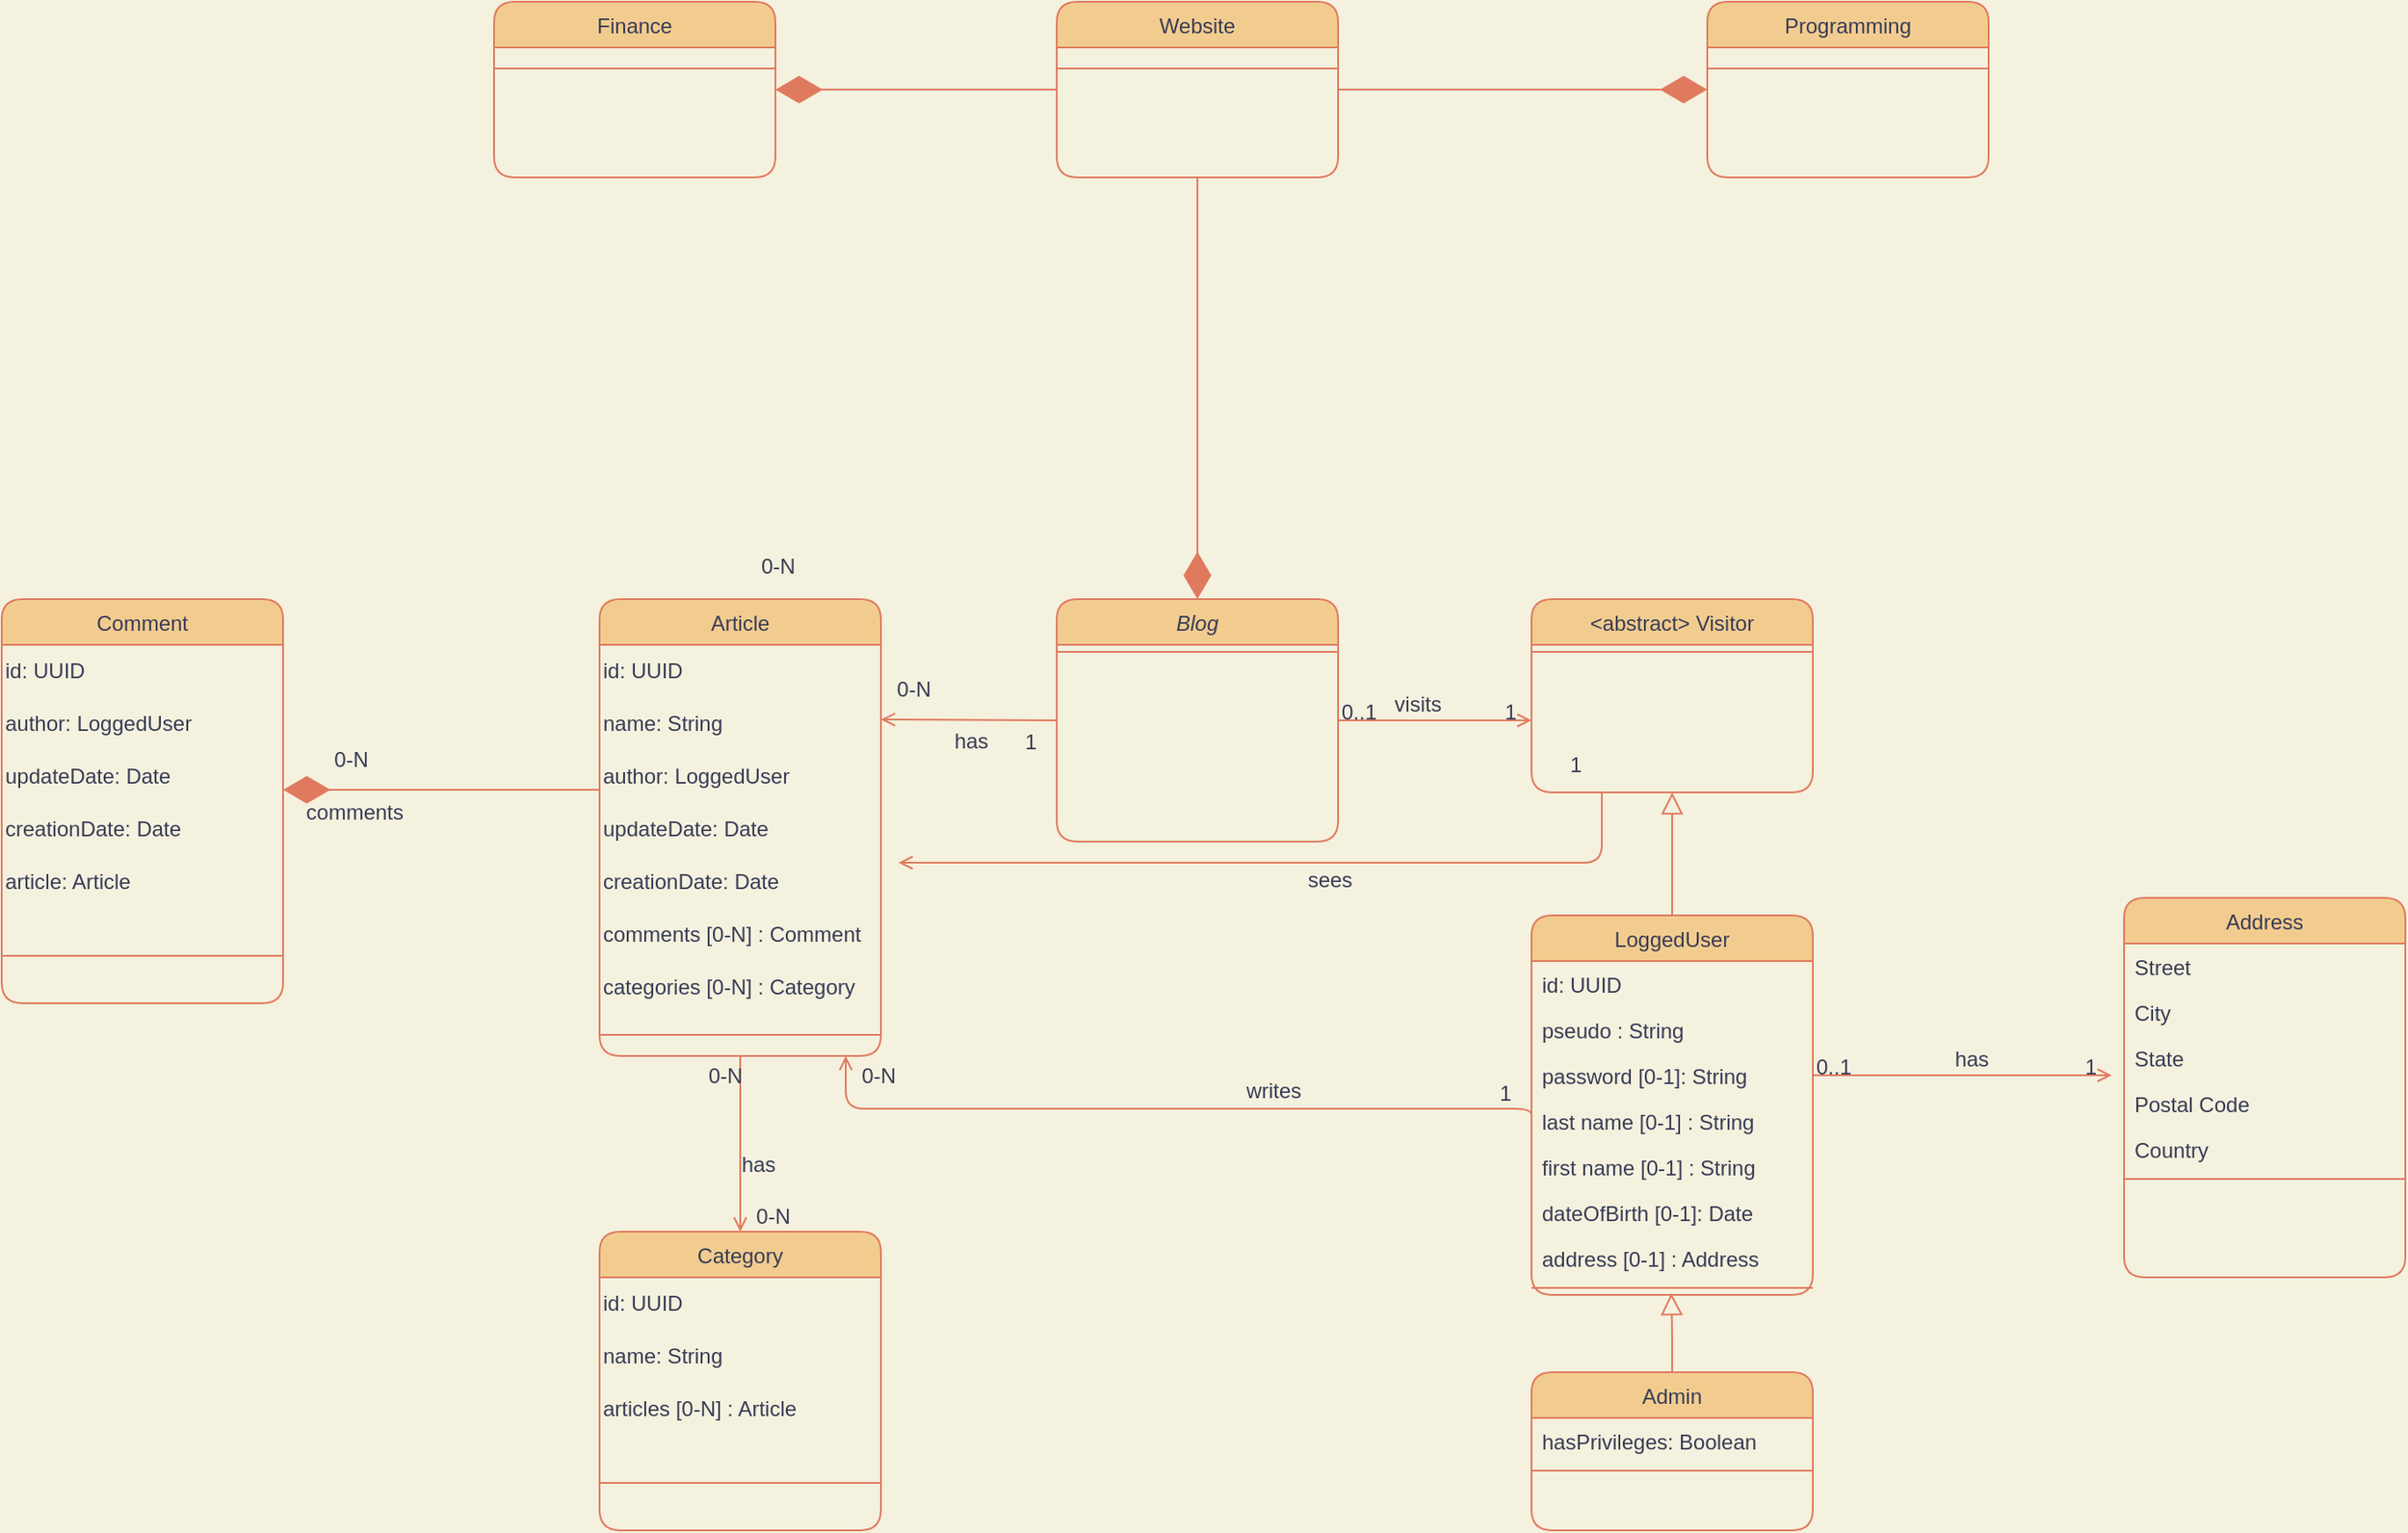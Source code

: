 <mxfile version="16.2.3" type="github">
  <diagram id="C5RBs43oDa-KdzZeNtuy" name="Page-1">
    <mxGraphModel dx="2493" dy="2036" grid="1" gridSize="10" guides="1" tooltips="1" connect="1" arrows="1" fold="1" page="1" pageScale="1" pageWidth="827" pageHeight="1169" background="#F4F1DE" math="0" shadow="0">
      <root>
        <mxCell id="WIyWlLk6GJQsqaUBKTNV-0" />
        <mxCell id="WIyWlLk6GJQsqaUBKTNV-1" parent="WIyWlLk6GJQsqaUBKTNV-0" />
        <mxCell id="zkfFHV4jXpPFQw0GAbJ--0" value="Blog" style="swimlane;fontStyle=2;align=center;verticalAlign=top;childLayout=stackLayout;horizontal=1;startSize=26;horizontalStack=0;resizeParent=1;resizeLast=0;collapsible=1;marginBottom=0;rounded=1;shadow=0;strokeWidth=1;fillColor=#F2CC8F;strokeColor=#E07A5F;fontColor=#393C56;" parent="WIyWlLk6GJQsqaUBKTNV-1" vertex="1">
          <mxGeometry x="220" y="120" width="160" height="138" as="geometry">
            <mxRectangle x="230" y="140" width="160" height="26" as="alternateBounds" />
          </mxGeometry>
        </mxCell>
        <mxCell id="zkfFHV4jXpPFQw0GAbJ--4" value="" style="line;html=1;strokeWidth=1;align=left;verticalAlign=middle;spacingTop=-1;spacingLeft=3;spacingRight=3;rotatable=0;labelPosition=right;points=[];portConstraint=eastwest;labelBackgroundColor=#F4F1DE;fillColor=#F2CC8F;strokeColor=#E07A5F;fontColor=#393C56;rounded=1;" parent="zkfFHV4jXpPFQw0GAbJ--0" vertex="1">
          <mxGeometry y="26" width="160" height="8" as="geometry" />
        </mxCell>
        <mxCell id="zkfFHV4jXpPFQw0GAbJ--17" value="LoggedUser" style="swimlane;fontStyle=0;align=center;verticalAlign=top;childLayout=stackLayout;horizontal=1;startSize=26;horizontalStack=0;resizeParent=1;resizeLast=0;collapsible=1;marginBottom=0;rounded=1;shadow=0;strokeWidth=1;fillColor=#F2CC8F;strokeColor=#E07A5F;fontColor=#393C56;" parent="WIyWlLk6GJQsqaUBKTNV-1" vertex="1">
          <mxGeometry x="490" y="300" width="160" height="216" as="geometry">
            <mxRectangle x="550" y="140" width="160" height="26" as="alternateBounds" />
          </mxGeometry>
        </mxCell>
        <mxCell id="zkfFHV4jXpPFQw0GAbJ--18" value="id: UUID" style="text;align=left;verticalAlign=top;spacingLeft=4;spacingRight=4;overflow=hidden;rotatable=0;points=[[0,0.5],[1,0.5]];portConstraint=eastwest;fontColor=#393C56;rounded=1;" parent="zkfFHV4jXpPFQw0GAbJ--17" vertex="1">
          <mxGeometry y="26" width="160" height="26" as="geometry" />
        </mxCell>
        <mxCell id="zkfFHV4jXpPFQw0GAbJ--19" value="pseudo : String" style="text;align=left;verticalAlign=top;spacingLeft=4;spacingRight=4;overflow=hidden;rotatable=0;points=[[0,0.5],[1,0.5]];portConstraint=eastwest;rounded=1;shadow=0;html=0;fontColor=#393C56;" parent="zkfFHV4jXpPFQw0GAbJ--17" vertex="1">
          <mxGeometry y="52" width="160" height="26" as="geometry" />
        </mxCell>
        <mxCell id="UyAJNo3jOpLHwAnNXDS5-21" value="password [0-1]: String" style="text;align=left;verticalAlign=top;spacingLeft=4;spacingRight=4;overflow=hidden;rotatable=0;points=[[0,0.5],[1,0.5]];portConstraint=eastwest;rounded=1;shadow=0;html=0;fontColor=#393C56;" vertex="1" parent="zkfFHV4jXpPFQw0GAbJ--17">
          <mxGeometry y="78" width="160" height="26" as="geometry" />
        </mxCell>
        <mxCell id="zkfFHV4jXpPFQw0GAbJ--20" value="last name [0-1] : String" style="text;align=left;verticalAlign=top;spacingLeft=4;spacingRight=4;overflow=hidden;rotatable=0;points=[[0,0.5],[1,0.5]];portConstraint=eastwest;rounded=1;shadow=0;html=0;fontColor=#393C56;" parent="zkfFHV4jXpPFQw0GAbJ--17" vertex="1">
          <mxGeometry y="104" width="160" height="26" as="geometry" />
        </mxCell>
        <mxCell id="zkfFHV4jXpPFQw0GAbJ--21" value="first name [0-1] : String" style="text;align=left;verticalAlign=top;spacingLeft=4;spacingRight=4;overflow=hidden;rotatable=0;points=[[0,0.5],[1,0.5]];portConstraint=eastwest;rounded=1;shadow=0;html=0;fontColor=#393C56;" parent="zkfFHV4jXpPFQw0GAbJ--17" vertex="1">
          <mxGeometry y="130" width="160" height="26" as="geometry" />
        </mxCell>
        <mxCell id="zkfFHV4jXpPFQw0GAbJ--22" value="dateOfBirth [0-1]: Date" style="text;align=left;verticalAlign=top;spacingLeft=4;spacingRight=4;overflow=hidden;rotatable=0;points=[[0,0.5],[1,0.5]];portConstraint=eastwest;rounded=1;shadow=0;html=0;fontColor=#393C56;" parent="zkfFHV4jXpPFQw0GAbJ--17" vertex="1">
          <mxGeometry y="156" width="160" height="26" as="geometry" />
        </mxCell>
        <mxCell id="UyAJNo3jOpLHwAnNXDS5-32" value="address [0-1] : Address" style="text;align=left;verticalAlign=top;spacingLeft=4;spacingRight=4;overflow=hidden;rotatable=0;points=[[0,0.5],[1,0.5]];portConstraint=eastwest;rounded=1;shadow=0;html=0;fontColor=#393C56;" vertex="1" parent="zkfFHV4jXpPFQw0GAbJ--17">
          <mxGeometry y="182" width="160" height="26" as="geometry" />
        </mxCell>
        <mxCell id="zkfFHV4jXpPFQw0GAbJ--23" value="" style="line;html=1;strokeWidth=1;align=left;verticalAlign=middle;spacingTop=-1;spacingLeft=3;spacingRight=3;rotatable=0;labelPosition=right;points=[];portConstraint=eastwest;labelBackgroundColor=#F4F1DE;fillColor=#F2CC8F;strokeColor=#E07A5F;fontColor=#393C56;rounded=1;" parent="zkfFHV4jXpPFQw0GAbJ--17" vertex="1">
          <mxGeometry y="208" width="160" height="8" as="geometry" />
        </mxCell>
        <mxCell id="zkfFHV4jXpPFQw0GAbJ--26" value="" style="endArrow=open;shadow=0;strokeWidth=1;rounded=1;endFill=1;edgeStyle=elbowEdgeStyle;elbow=vertical;labelBackgroundColor=#F4F1DE;strokeColor=#E07A5F;fontColor=#393C56;" parent="WIyWlLk6GJQsqaUBKTNV-1" source="zkfFHV4jXpPFQw0GAbJ--0" edge="1">
          <mxGeometry x="0.5" y="41" relative="1" as="geometry">
            <mxPoint x="380" y="192" as="sourcePoint" />
            <mxPoint x="490" y="189" as="targetPoint" />
            <mxPoint x="-40" y="32" as="offset" />
            <Array as="points">
              <mxPoint x="470" y="189" />
              <mxPoint x="460" y="210" />
            </Array>
          </mxGeometry>
        </mxCell>
        <mxCell id="zkfFHV4jXpPFQw0GAbJ--27" value="0..1" style="resizable=0;align=left;verticalAlign=bottom;labelBackgroundColor=none;fontSize=12;fillColor=#F2CC8F;strokeColor=#E07A5F;fontColor=#393C56;rounded=1;" parent="zkfFHV4jXpPFQw0GAbJ--26" connectable="0" vertex="1">
          <mxGeometry x="-1" relative="1" as="geometry">
            <mxPoint y="4" as="offset" />
          </mxGeometry>
        </mxCell>
        <mxCell id="zkfFHV4jXpPFQw0GAbJ--28" value="1" style="resizable=0;align=right;verticalAlign=bottom;labelBackgroundColor=none;fontSize=12;fillColor=#F2CC8F;strokeColor=#E07A5F;fontColor=#393C56;rounded=1;" parent="zkfFHV4jXpPFQw0GAbJ--26" connectable="0" vertex="1">
          <mxGeometry x="1" relative="1" as="geometry">
            <mxPoint x="-7" y="4" as="offset" />
          </mxGeometry>
        </mxCell>
        <mxCell id="zkfFHV4jXpPFQw0GAbJ--29" value="visits" style="text;html=1;resizable=0;points=[];;align=center;verticalAlign=middle;labelBackgroundColor=none;rounded=1;shadow=0;strokeWidth=1;fontSize=12;fontColor=#393C56;" parent="zkfFHV4jXpPFQw0GAbJ--26" vertex="1" connectable="0">
          <mxGeometry x="0.5" y="49" relative="1" as="geometry">
            <mxPoint x="-38" y="40" as="offset" />
          </mxGeometry>
        </mxCell>
        <mxCell id="UyAJNo3jOpLHwAnNXDS5-0" value="Address" style="swimlane;fontStyle=0;align=center;verticalAlign=top;childLayout=stackLayout;horizontal=1;startSize=26;horizontalStack=0;resizeParent=1;resizeLast=0;collapsible=1;marginBottom=0;rounded=1;shadow=0;strokeWidth=1;fillColor=#F2CC8F;strokeColor=#E07A5F;fontColor=#393C56;" vertex="1" parent="WIyWlLk6GJQsqaUBKTNV-1">
          <mxGeometry x="827" y="290" width="160" height="216" as="geometry">
            <mxRectangle x="550" y="140" width="160" height="26" as="alternateBounds" />
          </mxGeometry>
        </mxCell>
        <mxCell id="UyAJNo3jOpLHwAnNXDS5-1" value="Street" style="text;align=left;verticalAlign=top;spacingLeft=4;spacingRight=4;overflow=hidden;rotatable=0;points=[[0,0.5],[1,0.5]];portConstraint=eastwest;fontColor=#393C56;rounded=1;" vertex="1" parent="UyAJNo3jOpLHwAnNXDS5-0">
          <mxGeometry y="26" width="160" height="26" as="geometry" />
        </mxCell>
        <mxCell id="UyAJNo3jOpLHwAnNXDS5-2" value="City" style="text;align=left;verticalAlign=top;spacingLeft=4;spacingRight=4;overflow=hidden;rotatable=0;points=[[0,0.5],[1,0.5]];portConstraint=eastwest;rounded=1;shadow=0;html=0;fontColor=#393C56;" vertex="1" parent="UyAJNo3jOpLHwAnNXDS5-0">
          <mxGeometry y="52" width="160" height="26" as="geometry" />
        </mxCell>
        <mxCell id="UyAJNo3jOpLHwAnNXDS5-3" value="State" style="text;align=left;verticalAlign=top;spacingLeft=4;spacingRight=4;overflow=hidden;rotatable=0;points=[[0,0.5],[1,0.5]];portConstraint=eastwest;rounded=1;shadow=0;html=0;fontColor=#393C56;" vertex="1" parent="UyAJNo3jOpLHwAnNXDS5-0">
          <mxGeometry y="78" width="160" height="26" as="geometry" />
        </mxCell>
        <mxCell id="UyAJNo3jOpLHwAnNXDS5-4" value="Postal Code" style="text;align=left;verticalAlign=top;spacingLeft=4;spacingRight=4;overflow=hidden;rotatable=0;points=[[0,0.5],[1,0.5]];portConstraint=eastwest;rounded=1;shadow=0;html=0;fontColor=#393C56;" vertex="1" parent="UyAJNo3jOpLHwAnNXDS5-0">
          <mxGeometry y="104" width="160" height="26" as="geometry" />
        </mxCell>
        <mxCell id="UyAJNo3jOpLHwAnNXDS5-5" value="Country" style="text;align=left;verticalAlign=top;spacingLeft=4;spacingRight=4;overflow=hidden;rotatable=0;points=[[0,0.5],[1,0.5]];portConstraint=eastwest;rounded=1;shadow=0;html=0;fontColor=#393C56;" vertex="1" parent="UyAJNo3jOpLHwAnNXDS5-0">
          <mxGeometry y="130" width="160" height="26" as="geometry" />
        </mxCell>
        <mxCell id="UyAJNo3jOpLHwAnNXDS5-6" value="" style="line;html=1;strokeWidth=1;align=left;verticalAlign=middle;spacingTop=-1;spacingLeft=3;spacingRight=3;rotatable=0;labelPosition=right;points=[];portConstraint=eastwest;labelBackgroundColor=#F4F1DE;fillColor=#F2CC8F;strokeColor=#E07A5F;fontColor=#393C56;rounded=1;" vertex="1" parent="UyAJNo3jOpLHwAnNXDS5-0">
          <mxGeometry y="156" width="160" height="8" as="geometry" />
        </mxCell>
        <mxCell id="UyAJNo3jOpLHwAnNXDS5-9" value="" style="endArrow=open;shadow=0;strokeWidth=1;rounded=1;endFill=1;edgeStyle=elbowEdgeStyle;elbow=vertical;exitX=1;exitY=0.5;exitDx=0;exitDy=0;labelBackgroundColor=#F4F1DE;strokeColor=#E07A5F;fontColor=#393C56;" edge="1" parent="WIyWlLk6GJQsqaUBKTNV-1" source="UyAJNo3jOpLHwAnNXDS5-21">
          <mxGeometry x="0.5" y="41" relative="1" as="geometry">
            <mxPoint x="670" y="188.5" as="sourcePoint" />
            <mxPoint x="820" y="391" as="targetPoint" />
            <mxPoint x="-40" y="32" as="offset" />
          </mxGeometry>
        </mxCell>
        <mxCell id="UyAJNo3jOpLHwAnNXDS5-10" value="0..1" style="resizable=0;align=left;verticalAlign=bottom;labelBackgroundColor=none;fontSize=12;fillColor=#F2CC8F;strokeColor=#E07A5F;fontColor=#393C56;rounded=1;" connectable="0" vertex="1" parent="UyAJNo3jOpLHwAnNXDS5-9">
          <mxGeometry x="-1" relative="1" as="geometry">
            <mxPoint y="4" as="offset" />
          </mxGeometry>
        </mxCell>
        <mxCell id="UyAJNo3jOpLHwAnNXDS5-11" value="1" style="resizable=0;align=right;verticalAlign=bottom;labelBackgroundColor=none;fontSize=12;fillColor=#F2CC8F;strokeColor=#E07A5F;fontColor=#393C56;rounded=1;" connectable="0" vertex="1" parent="UyAJNo3jOpLHwAnNXDS5-9">
          <mxGeometry x="1" relative="1" as="geometry">
            <mxPoint x="-7" y="4" as="offset" />
          </mxGeometry>
        </mxCell>
        <mxCell id="UyAJNo3jOpLHwAnNXDS5-12" value="has" style="text;html=1;resizable=0;points=[];;align=center;verticalAlign=middle;labelBackgroundColor=none;rounded=1;shadow=0;strokeWidth=1;fontSize=12;fontColor=#393C56;" vertex="1" connectable="0" parent="UyAJNo3jOpLHwAnNXDS5-9">
          <mxGeometry x="0.5" y="49" relative="1" as="geometry">
            <mxPoint x="-38" y="40" as="offset" />
          </mxGeometry>
        </mxCell>
        <mxCell id="UyAJNo3jOpLHwAnNXDS5-13" value="" style="endArrow=block;endSize=10;endFill=0;shadow=0;strokeWidth=1;rounded=1;edgeStyle=elbowEdgeStyle;elbow=vertical;entryX=0.5;entryY=1;entryDx=0;entryDy=0;exitX=0.5;exitY=0;exitDx=0;exitDy=0;labelBackgroundColor=#F4F1DE;strokeColor=#E07A5F;fontColor=#393C56;" edge="1" parent="WIyWlLk6GJQsqaUBKTNV-1" source="zkfFHV4jXpPFQw0GAbJ--17" target="UyAJNo3jOpLHwAnNXDS5-22">
          <mxGeometry width="160" relative="1" as="geometry">
            <mxPoint x="570" y="290" as="sourcePoint" />
            <mxPoint x="610" y="336" as="targetPoint" />
          </mxGeometry>
        </mxCell>
        <mxCell id="UyAJNo3jOpLHwAnNXDS5-14" value="Admin" style="swimlane;fontStyle=0;align=center;verticalAlign=top;childLayout=stackLayout;horizontal=1;startSize=26;horizontalStack=0;resizeParent=1;resizeLast=0;collapsible=1;marginBottom=0;rounded=1;shadow=0;strokeWidth=1;fillColor=#F2CC8F;strokeColor=#E07A5F;fontColor=#393C56;" vertex="1" parent="WIyWlLk6GJQsqaUBKTNV-1">
          <mxGeometry x="490" y="560" width="160" height="90" as="geometry">
            <mxRectangle x="550" y="140" width="160" height="26" as="alternateBounds" />
          </mxGeometry>
        </mxCell>
        <mxCell id="UyAJNo3jOpLHwAnNXDS5-15" value="hasPrivileges: Boolean" style="text;align=left;verticalAlign=top;spacingLeft=4;spacingRight=4;overflow=hidden;rotatable=0;points=[[0,0.5],[1,0.5]];portConstraint=eastwest;fontColor=#393C56;rounded=1;" vertex="1" parent="UyAJNo3jOpLHwAnNXDS5-14">
          <mxGeometry y="26" width="160" height="26" as="geometry" />
        </mxCell>
        <mxCell id="UyAJNo3jOpLHwAnNXDS5-20" value="" style="line;html=1;strokeWidth=1;align=left;verticalAlign=middle;spacingTop=-1;spacingLeft=3;spacingRight=3;rotatable=0;labelPosition=right;points=[];portConstraint=eastwest;labelBackgroundColor=#F4F1DE;fillColor=#F2CC8F;strokeColor=#E07A5F;fontColor=#393C56;rounded=1;" vertex="1" parent="UyAJNo3jOpLHwAnNXDS5-14">
          <mxGeometry y="52" width="160" height="8" as="geometry" />
        </mxCell>
        <mxCell id="UyAJNo3jOpLHwAnNXDS5-22" value="&lt;abstract&gt; Visitor" style="swimlane;fontStyle=0;align=center;verticalAlign=top;childLayout=stackLayout;horizontal=1;startSize=26;horizontalStack=0;resizeParent=1;resizeLast=0;collapsible=1;marginBottom=0;rounded=1;shadow=0;strokeWidth=1;fillColor=#F2CC8F;strokeColor=#E07A5F;fontColor=#393C56;" vertex="1" parent="WIyWlLk6GJQsqaUBKTNV-1">
          <mxGeometry x="490" y="120" width="160" height="110" as="geometry">
            <mxRectangle x="550" y="140" width="160" height="26" as="alternateBounds" />
          </mxGeometry>
        </mxCell>
        <mxCell id="UyAJNo3jOpLHwAnNXDS5-29" value="" style="line;html=1;strokeWidth=1;align=left;verticalAlign=middle;spacingTop=-1;spacingLeft=3;spacingRight=3;rotatable=0;labelPosition=right;points=[];portConstraint=eastwest;labelBackgroundColor=#F4F1DE;fillColor=#F2CC8F;strokeColor=#E07A5F;fontColor=#393C56;rounded=1;" vertex="1" parent="UyAJNo3jOpLHwAnNXDS5-22">
          <mxGeometry y="26" width="160" height="8" as="geometry" />
        </mxCell>
        <mxCell id="UyAJNo3jOpLHwAnNXDS5-31" value="" style="endArrow=block;endSize=10;endFill=0;shadow=0;strokeWidth=1;rounded=1;edgeStyle=elbowEdgeStyle;elbow=vertical;entryX=0.5;entryY=1;entryDx=0;entryDy=0;labelBackgroundColor=#F4F1DE;strokeColor=#E07A5F;fontColor=#393C56;" edge="1" parent="WIyWlLk6GJQsqaUBKTNV-1">
          <mxGeometry width="160" relative="1" as="geometry">
            <mxPoint x="570" y="560" as="sourcePoint" />
            <mxPoint x="569.5" y="515" as="targetPoint" />
          </mxGeometry>
        </mxCell>
        <mxCell id="UyAJNo3jOpLHwAnNXDS5-33" value="Article" style="swimlane;fontStyle=0;align=center;verticalAlign=top;childLayout=stackLayout;horizontal=1;startSize=26;horizontalStack=0;resizeParent=1;resizeLast=0;collapsible=1;marginBottom=0;rounded=1;shadow=0;strokeWidth=1;fillColor=#F2CC8F;strokeColor=#E07A5F;fontColor=#393C56;" vertex="1" parent="WIyWlLk6GJQsqaUBKTNV-1">
          <mxGeometry x="-40" y="120" width="160" height="260" as="geometry">
            <mxRectangle x="550" y="140" width="160" height="26" as="alternateBounds" />
          </mxGeometry>
        </mxCell>
        <mxCell id="UyAJNo3jOpLHwAnNXDS5-39" value="id: UUID" style="text;html=1;strokeColor=none;fillColor=none;align=left;verticalAlign=middle;whiteSpace=wrap;rounded=0;fontColor=#393C56;" vertex="1" parent="UyAJNo3jOpLHwAnNXDS5-33">
          <mxGeometry y="26" width="160" height="30" as="geometry" />
        </mxCell>
        <mxCell id="UyAJNo3jOpLHwAnNXDS5-40" value="name: String" style="text;html=1;strokeColor=none;fillColor=none;align=left;verticalAlign=middle;whiteSpace=wrap;rounded=0;fontColor=#393C56;" vertex="1" parent="UyAJNo3jOpLHwAnNXDS5-33">
          <mxGeometry y="56" width="160" height="30" as="geometry" />
        </mxCell>
        <mxCell id="UyAJNo3jOpLHwAnNXDS5-41" value="author: LoggedUser" style="text;html=1;strokeColor=none;fillColor=none;align=left;verticalAlign=middle;whiteSpace=wrap;rounded=0;fontColor=#393C56;" vertex="1" parent="UyAJNo3jOpLHwAnNXDS5-33">
          <mxGeometry y="86" width="160" height="30" as="geometry" />
        </mxCell>
        <mxCell id="UyAJNo3jOpLHwAnNXDS5-47" value="updateDate: Date" style="text;html=1;strokeColor=none;fillColor=none;align=left;verticalAlign=middle;whiteSpace=wrap;rounded=0;fontColor=#393C56;" vertex="1" parent="UyAJNo3jOpLHwAnNXDS5-33">
          <mxGeometry y="116" width="160" height="30" as="geometry" />
        </mxCell>
        <mxCell id="UyAJNo3jOpLHwAnNXDS5-48" value="creationDate: Date" style="text;html=1;strokeColor=none;fillColor=none;align=left;verticalAlign=middle;whiteSpace=wrap;rounded=0;fontColor=#393C56;" vertex="1" parent="UyAJNo3jOpLHwAnNXDS5-33">
          <mxGeometry y="146" width="160" height="30" as="geometry" />
        </mxCell>
        <mxCell id="UyAJNo3jOpLHwAnNXDS5-49" value="comments [0-N] : Comment" style="text;html=1;strokeColor=none;fillColor=none;align=left;verticalAlign=middle;whiteSpace=wrap;rounded=0;fontColor=#393C56;" vertex="1" parent="UyAJNo3jOpLHwAnNXDS5-33">
          <mxGeometry y="176" width="160" height="30" as="geometry" />
        </mxCell>
        <mxCell id="UyAJNo3jOpLHwAnNXDS5-73" value="categories [0-N] : Category" style="text;html=1;strokeColor=none;fillColor=none;align=left;verticalAlign=middle;whiteSpace=wrap;rounded=0;fontColor=#393C56;" vertex="1" parent="UyAJNo3jOpLHwAnNXDS5-33">
          <mxGeometry y="206" width="160" height="30" as="geometry" />
        </mxCell>
        <mxCell id="UyAJNo3jOpLHwAnNXDS5-34" value="" style="line;html=1;strokeWidth=1;align=left;verticalAlign=middle;spacingTop=-1;spacingLeft=3;spacingRight=3;rotatable=0;labelPosition=right;points=[];portConstraint=eastwest;labelBackgroundColor=#F4F1DE;fillColor=#F2CC8F;strokeColor=#E07A5F;fontColor=#393C56;rounded=1;" vertex="1" parent="UyAJNo3jOpLHwAnNXDS5-33">
          <mxGeometry y="236" width="160" height="24" as="geometry" />
        </mxCell>
        <mxCell id="UyAJNo3jOpLHwAnNXDS5-35" value="" style="endArrow=open;shadow=0;strokeWidth=1;rounded=1;endFill=1;edgeStyle=elbowEdgeStyle;elbow=vertical;exitX=0;exitY=0.5;exitDx=0;exitDy=0;labelBackgroundColor=#F4F1DE;strokeColor=#E07A5F;fontColor=#393C56;" edge="1" parent="WIyWlLk6GJQsqaUBKTNV-1" source="zkfFHV4jXpPFQw0GAbJ--0">
          <mxGeometry x="0.5" y="41" relative="1" as="geometry">
            <mxPoint x="180" y="188.5" as="sourcePoint" />
            <mxPoint x="120" y="189" as="targetPoint" />
            <mxPoint x="-40" y="32" as="offset" />
            <Array as="points">
              <mxPoint x="270" y="188.5" />
              <mxPoint x="260" y="209.5" />
            </Array>
          </mxGeometry>
        </mxCell>
        <mxCell id="UyAJNo3jOpLHwAnNXDS5-36" value="1" style="resizable=0;align=left;verticalAlign=bottom;labelBackgroundColor=none;fontSize=12;fillColor=#F2CC8F;strokeColor=#E07A5F;fontColor=#393C56;rounded=1;" connectable="0" vertex="1" parent="UyAJNo3jOpLHwAnNXDS5-35">
          <mxGeometry x="-1" relative="1" as="geometry">
            <mxPoint x="-20" y="21" as="offset" />
          </mxGeometry>
        </mxCell>
        <mxCell id="UyAJNo3jOpLHwAnNXDS5-37" value="0-N" style="resizable=0;align=right;verticalAlign=bottom;labelBackgroundColor=none;fontSize=12;fillColor=#F2CC8F;strokeColor=#E07A5F;fontColor=#393C56;rounded=1;" connectable="0" vertex="1" parent="UyAJNo3jOpLHwAnNXDS5-35">
          <mxGeometry x="1" relative="1" as="geometry">
            <mxPoint x="30" y="-9" as="offset" />
          </mxGeometry>
        </mxCell>
        <mxCell id="UyAJNo3jOpLHwAnNXDS5-38" value="has" style="text;html=1;resizable=0;points=[];;align=center;verticalAlign=middle;labelBackgroundColor=none;rounded=1;shadow=0;strokeWidth=1;fontSize=12;fontColor=#393C56;" vertex="1" connectable="0" parent="UyAJNo3jOpLHwAnNXDS5-35">
          <mxGeometry x="0.5" y="49" relative="1" as="geometry">
            <mxPoint x="26" y="-37" as="offset" />
          </mxGeometry>
        </mxCell>
        <mxCell id="UyAJNo3jOpLHwAnNXDS5-42" value="" style="endArrow=open;shadow=0;strokeWidth=1;rounded=1;endFill=1;edgeStyle=elbowEdgeStyle;elbow=vertical;exitX=0;exitY=0.5;exitDx=0;exitDy=0;labelBackgroundColor=#F4F1DE;strokeColor=#E07A5F;fontColor=#393C56;" edge="1" parent="WIyWlLk6GJQsqaUBKTNV-1" source="zkfFHV4jXpPFQw0GAbJ--20">
          <mxGeometry x="0.5" y="41" relative="1" as="geometry">
            <mxPoint x="230" y="290.5" as="sourcePoint" />
            <mxPoint x="100" y="380" as="targetPoint" />
            <mxPoint x="-40" y="32" as="offset" />
            <Array as="points">
              <mxPoint x="250" y="410" />
              <mxPoint x="280" y="290" />
              <mxPoint x="270" y="311" />
            </Array>
          </mxGeometry>
        </mxCell>
        <mxCell id="UyAJNo3jOpLHwAnNXDS5-43" value="1" style="resizable=0;align=left;verticalAlign=bottom;labelBackgroundColor=none;fontSize=12;fillColor=#F2CC8F;strokeColor=#E07A5F;fontColor=#393C56;rounded=1;" connectable="0" vertex="1" parent="UyAJNo3jOpLHwAnNXDS5-42">
          <mxGeometry x="-1" relative="1" as="geometry">
            <mxPoint x="-20" y="-7" as="offset" />
          </mxGeometry>
        </mxCell>
        <mxCell id="UyAJNo3jOpLHwAnNXDS5-44" value="0-N" style="resizable=0;align=right;verticalAlign=bottom;labelBackgroundColor=none;fontSize=12;fillColor=#F2CC8F;strokeColor=#E07A5F;fontColor=#393C56;rounded=1;" connectable="0" vertex="1" parent="UyAJNo3jOpLHwAnNXDS5-42">
          <mxGeometry x="1" relative="1" as="geometry">
            <mxPoint x="30" y="20" as="offset" />
          </mxGeometry>
        </mxCell>
        <mxCell id="UyAJNo3jOpLHwAnNXDS5-45" value="writes" style="text;html=1;resizable=0;points=[];;align=center;verticalAlign=middle;labelBackgroundColor=none;rounded=1;shadow=0;strokeWidth=1;fontSize=12;fontColor=#393C56;" vertex="1" connectable="0" parent="UyAJNo3jOpLHwAnNXDS5-42">
          <mxGeometry x="0.5" y="49" relative="1" as="geometry">
            <mxPoint x="166" y="-59" as="offset" />
          </mxGeometry>
        </mxCell>
        <mxCell id="UyAJNo3jOpLHwAnNXDS5-50" value="Comment" style="swimlane;fontStyle=0;align=center;verticalAlign=top;childLayout=stackLayout;horizontal=1;startSize=26;horizontalStack=0;resizeParent=1;resizeLast=0;collapsible=1;marginBottom=0;rounded=1;shadow=0;strokeWidth=1;fillColor=#F2CC8F;strokeColor=#E07A5F;fontColor=#393C56;" vertex="1" parent="WIyWlLk6GJQsqaUBKTNV-1">
          <mxGeometry x="-380" y="120" width="160" height="230" as="geometry">
            <mxRectangle x="550" y="140" width="160" height="26" as="alternateBounds" />
          </mxGeometry>
        </mxCell>
        <mxCell id="UyAJNo3jOpLHwAnNXDS5-51" value="id: UUID" style="text;html=1;strokeColor=none;fillColor=none;align=left;verticalAlign=middle;whiteSpace=wrap;rounded=0;fontColor=#393C56;" vertex="1" parent="UyAJNo3jOpLHwAnNXDS5-50">
          <mxGeometry y="26" width="160" height="30" as="geometry" />
        </mxCell>
        <mxCell id="UyAJNo3jOpLHwAnNXDS5-53" value="author: LoggedUser" style="text;html=1;strokeColor=none;fillColor=none;align=left;verticalAlign=middle;whiteSpace=wrap;rounded=0;fontColor=#393C56;" vertex="1" parent="UyAJNo3jOpLHwAnNXDS5-50">
          <mxGeometry y="56" width="160" height="30" as="geometry" />
        </mxCell>
        <mxCell id="UyAJNo3jOpLHwAnNXDS5-54" value="updateDate: Date" style="text;html=1;strokeColor=none;fillColor=none;align=left;verticalAlign=middle;whiteSpace=wrap;rounded=0;fontColor=#393C56;" vertex="1" parent="UyAJNo3jOpLHwAnNXDS5-50">
          <mxGeometry y="86" width="160" height="30" as="geometry" />
        </mxCell>
        <mxCell id="UyAJNo3jOpLHwAnNXDS5-55" value="creationDate: Date" style="text;html=1;strokeColor=none;fillColor=none;align=left;verticalAlign=middle;whiteSpace=wrap;rounded=0;fontColor=#393C56;" vertex="1" parent="UyAJNo3jOpLHwAnNXDS5-50">
          <mxGeometry y="116" width="160" height="30" as="geometry" />
        </mxCell>
        <mxCell id="UyAJNo3jOpLHwAnNXDS5-56" value="article: Article" style="text;html=1;strokeColor=none;fillColor=none;align=left;verticalAlign=middle;whiteSpace=wrap;rounded=0;fontColor=#393C56;" vertex="1" parent="UyAJNo3jOpLHwAnNXDS5-50">
          <mxGeometry y="146" width="160" height="30" as="geometry" />
        </mxCell>
        <mxCell id="UyAJNo3jOpLHwAnNXDS5-57" value="" style="line;html=1;strokeWidth=1;align=left;verticalAlign=middle;spacingTop=-1;spacingLeft=3;spacingRight=3;rotatable=0;labelPosition=right;points=[];portConstraint=eastwest;labelBackgroundColor=#F4F1DE;fillColor=#F2CC8F;strokeColor=#E07A5F;fontColor=#393C56;rounded=1;" vertex="1" parent="UyAJNo3jOpLHwAnNXDS5-50">
          <mxGeometry y="176" width="160" height="54" as="geometry" />
        </mxCell>
        <mxCell id="UyAJNo3jOpLHwAnNXDS5-58" value="" style="endArrow=diamondThin;endFill=1;endSize=24;html=1;rounded=1;fontColor=#393C56;strokeColor=#E07A5F;fillColor=#F2CC8F;entryX=1;entryY=0.75;entryDx=0;entryDy=0;exitX=0;exitY=0.75;exitDx=0;exitDy=0;" edge="1" parent="WIyWlLk6GJQsqaUBKTNV-1" source="UyAJNo3jOpLHwAnNXDS5-41" target="UyAJNo3jOpLHwAnNXDS5-54">
          <mxGeometry width="160" relative="1" as="geometry">
            <mxPoint x="-220" y="250" as="sourcePoint" />
            <mxPoint x="-60" y="250" as="targetPoint" />
          </mxGeometry>
        </mxCell>
        <mxCell id="UyAJNo3jOpLHwAnNXDS5-59" value="0-N" style="resizable=0;align=right;verticalAlign=bottom;labelBackgroundColor=none;fontSize=12;fillColor=#F2CC8F;strokeColor=#E07A5F;fontColor=#393C56;rounded=1;" connectable="0" vertex="1" parent="WIyWlLk6GJQsqaUBKTNV-1">
          <mxGeometry x="-170" y="220" as="geometry" />
        </mxCell>
        <mxCell id="UyAJNo3jOpLHwAnNXDS5-60" value="comments" style="resizable=0;align=right;verticalAlign=bottom;labelBackgroundColor=none;fontSize=12;fillColor=#F2CC8F;strokeColor=#E07A5F;fontColor=#393C56;rounded=1;" connectable="0" vertex="1" parent="WIyWlLk6GJQsqaUBKTNV-1">
          <mxGeometry x="-150" y="250" as="geometry" />
        </mxCell>
        <mxCell id="UyAJNo3jOpLHwAnNXDS5-61" value="Category" style="swimlane;fontStyle=0;align=center;verticalAlign=top;childLayout=stackLayout;horizontal=1;startSize=26;horizontalStack=0;resizeParent=1;resizeLast=0;collapsible=1;marginBottom=0;rounded=1;shadow=0;strokeWidth=1;fillColor=#F2CC8F;strokeColor=#E07A5F;fontColor=#393C56;" vertex="1" parent="WIyWlLk6GJQsqaUBKTNV-1">
          <mxGeometry x="-40" y="480" width="160" height="170" as="geometry">
            <mxRectangle x="550" y="140" width="160" height="26" as="alternateBounds" />
          </mxGeometry>
        </mxCell>
        <mxCell id="UyAJNo3jOpLHwAnNXDS5-62" value="id: UUID" style="text;html=1;strokeColor=none;fillColor=none;align=left;verticalAlign=middle;whiteSpace=wrap;rounded=0;fontColor=#393C56;" vertex="1" parent="UyAJNo3jOpLHwAnNXDS5-61">
          <mxGeometry y="26" width="160" height="30" as="geometry" />
        </mxCell>
        <mxCell id="UyAJNo3jOpLHwAnNXDS5-63" value="name: String" style="text;html=1;strokeColor=none;fillColor=none;align=left;verticalAlign=middle;whiteSpace=wrap;rounded=0;fontColor=#393C56;" vertex="1" parent="UyAJNo3jOpLHwAnNXDS5-61">
          <mxGeometry y="56" width="160" height="30" as="geometry" />
        </mxCell>
        <mxCell id="UyAJNo3jOpLHwAnNXDS5-67" value="articles [0-N] : Article" style="text;html=1;strokeColor=none;fillColor=none;align=left;verticalAlign=middle;whiteSpace=wrap;rounded=0;fontColor=#393C56;" vertex="1" parent="UyAJNo3jOpLHwAnNXDS5-61">
          <mxGeometry y="86" width="160" height="30" as="geometry" />
        </mxCell>
        <mxCell id="UyAJNo3jOpLHwAnNXDS5-68" value="" style="line;html=1;strokeWidth=1;align=left;verticalAlign=middle;spacingTop=-1;spacingLeft=3;spacingRight=3;rotatable=0;labelPosition=right;points=[];portConstraint=eastwest;labelBackgroundColor=#F4F1DE;fillColor=#F2CC8F;strokeColor=#E07A5F;fontColor=#393C56;rounded=1;" vertex="1" parent="UyAJNo3jOpLHwAnNXDS5-61">
          <mxGeometry y="116" width="160" height="54" as="geometry" />
        </mxCell>
        <mxCell id="UyAJNo3jOpLHwAnNXDS5-69" value="" style="endArrow=open;shadow=0;strokeWidth=1;rounded=1;endFill=1;edgeStyle=elbowEdgeStyle;elbow=vertical;exitX=0.5;exitY=1;exitDx=0;exitDy=0;labelBackgroundColor=#F4F1DE;strokeColor=#E07A5F;fontColor=#393C56;entryX=0.5;entryY=0;entryDx=0;entryDy=0;" edge="1" parent="WIyWlLk6GJQsqaUBKTNV-1" source="UyAJNo3jOpLHwAnNXDS5-33" target="UyAJNo3jOpLHwAnNXDS5-61">
          <mxGeometry x="0.5" y="41" relative="1" as="geometry">
            <mxPoint x="414" y="417" as="sourcePoint" />
            <mxPoint x="24" y="380" as="targetPoint" />
            <mxPoint x="-40" y="32" as="offset" />
            <Array as="points">
              <mxPoint x="60" y="410" />
              <mxPoint x="204" y="290" />
              <mxPoint x="194" y="311" />
            </Array>
          </mxGeometry>
        </mxCell>
        <mxCell id="UyAJNo3jOpLHwAnNXDS5-70" value="0-N" style="resizable=0;align=left;verticalAlign=bottom;labelBackgroundColor=none;fontSize=12;fillColor=#F2CC8F;strokeColor=#E07A5F;fontColor=#393C56;rounded=1;" connectable="0" vertex="1" parent="UyAJNo3jOpLHwAnNXDS5-69">
          <mxGeometry x="-1" relative="1" as="geometry">
            <mxPoint x="-20" y="20" as="offset" />
          </mxGeometry>
        </mxCell>
        <mxCell id="UyAJNo3jOpLHwAnNXDS5-71" value="0-N" style="resizable=0;align=right;verticalAlign=bottom;labelBackgroundColor=none;fontSize=12;fillColor=#F2CC8F;strokeColor=#E07A5F;fontColor=#393C56;rounded=1;" connectable="0" vertex="1" parent="UyAJNo3jOpLHwAnNXDS5-69">
          <mxGeometry x="1" relative="1" as="geometry">
            <mxPoint x="30" as="offset" />
          </mxGeometry>
        </mxCell>
        <mxCell id="UyAJNo3jOpLHwAnNXDS5-72" value="has" style="text;html=1;resizable=0;points=[];;align=center;verticalAlign=middle;labelBackgroundColor=none;rounded=1;shadow=0;strokeWidth=1;fontSize=12;fontColor=#393C56;" vertex="1" connectable="0" parent="UyAJNo3jOpLHwAnNXDS5-69">
          <mxGeometry x="0.5" y="49" relative="1" as="geometry">
            <mxPoint x="-39" y="-13" as="offset" />
          </mxGeometry>
        </mxCell>
        <mxCell id="UyAJNo3jOpLHwAnNXDS5-74" value="Website" style="swimlane;fontStyle=0;align=center;verticalAlign=top;childLayout=stackLayout;horizontal=1;startSize=26;horizontalStack=0;resizeParent=1;resizeLast=0;collapsible=1;marginBottom=0;rounded=1;shadow=0;strokeWidth=1;fillColor=#F2CC8F;strokeColor=#E07A5F;fontColor=#393C56;" vertex="1" parent="WIyWlLk6GJQsqaUBKTNV-1">
          <mxGeometry x="220" y="-220" width="160" height="100" as="geometry">
            <mxRectangle x="550" y="140" width="160" height="26" as="alternateBounds" />
          </mxGeometry>
        </mxCell>
        <mxCell id="UyAJNo3jOpLHwAnNXDS5-82" value="" style="line;html=1;strokeWidth=1;align=left;verticalAlign=middle;spacingTop=-1;spacingLeft=3;spacingRight=3;rotatable=0;labelPosition=right;points=[];portConstraint=eastwest;labelBackgroundColor=#F4F1DE;fillColor=#F2CC8F;strokeColor=#E07A5F;fontColor=#393C56;rounded=1;" vertex="1" parent="UyAJNo3jOpLHwAnNXDS5-74">
          <mxGeometry y="26" width="160" height="24" as="geometry" />
        </mxCell>
        <mxCell id="UyAJNo3jOpLHwAnNXDS5-84" value="" style="endArrow=diamondThin;endFill=1;endSize=24;html=1;rounded=1;fontColor=#393C56;strokeColor=#E07A5F;fillColor=#F2CC8F;entryX=0.5;entryY=0;entryDx=0;entryDy=0;exitX=0.5;exitY=1;exitDx=0;exitDy=0;" edge="1" parent="WIyWlLk6GJQsqaUBKTNV-1" source="UyAJNo3jOpLHwAnNXDS5-74" target="zkfFHV4jXpPFQw0GAbJ--0">
          <mxGeometry width="160" relative="1" as="geometry">
            <mxPoint x="-30" y="238.5" as="sourcePoint" />
            <mxPoint x="-210" y="238.5" as="targetPoint" />
            <Array as="points" />
          </mxGeometry>
        </mxCell>
        <mxCell id="UyAJNo3jOpLHwAnNXDS5-85" value="Programming" style="swimlane;fontStyle=0;align=center;verticalAlign=top;childLayout=stackLayout;horizontal=1;startSize=26;horizontalStack=0;resizeParent=1;resizeLast=0;collapsible=1;marginBottom=0;rounded=1;shadow=0;strokeWidth=1;fillColor=#F2CC8F;strokeColor=#E07A5F;fontColor=#393C56;" vertex="1" parent="WIyWlLk6GJQsqaUBKTNV-1">
          <mxGeometry x="590" y="-220" width="160" height="100" as="geometry">
            <mxRectangle x="550" y="140" width="160" height="26" as="alternateBounds" />
          </mxGeometry>
        </mxCell>
        <mxCell id="UyAJNo3jOpLHwAnNXDS5-86" value="" style="line;html=1;strokeWidth=1;align=left;verticalAlign=middle;spacingTop=-1;spacingLeft=3;spacingRight=3;rotatable=0;labelPosition=right;points=[];portConstraint=eastwest;labelBackgroundColor=#F4F1DE;fillColor=#F2CC8F;strokeColor=#E07A5F;fontColor=#393C56;rounded=1;" vertex="1" parent="UyAJNo3jOpLHwAnNXDS5-85">
          <mxGeometry y="26" width="160" height="24" as="geometry" />
        </mxCell>
        <mxCell id="UyAJNo3jOpLHwAnNXDS5-87" value="Finance" style="swimlane;fontStyle=0;align=center;verticalAlign=top;childLayout=stackLayout;horizontal=1;startSize=26;horizontalStack=0;resizeParent=1;resizeLast=0;collapsible=1;marginBottom=0;rounded=1;shadow=0;strokeWidth=1;fillColor=#F2CC8F;strokeColor=#E07A5F;fontColor=#393C56;" vertex="1" parent="WIyWlLk6GJQsqaUBKTNV-1">
          <mxGeometry x="-100" y="-220" width="160" height="100" as="geometry">
            <mxRectangle x="550" y="140" width="160" height="26" as="alternateBounds" />
          </mxGeometry>
        </mxCell>
        <mxCell id="UyAJNo3jOpLHwAnNXDS5-88" value="" style="line;html=1;strokeWidth=1;align=left;verticalAlign=middle;spacingTop=-1;spacingLeft=3;spacingRight=3;rotatable=0;labelPosition=right;points=[];portConstraint=eastwest;labelBackgroundColor=#F4F1DE;fillColor=#F2CC8F;strokeColor=#E07A5F;fontColor=#393C56;rounded=1;" vertex="1" parent="UyAJNo3jOpLHwAnNXDS5-87">
          <mxGeometry y="26" width="160" height="24" as="geometry" />
        </mxCell>
        <mxCell id="UyAJNo3jOpLHwAnNXDS5-89" value="" style="endArrow=diamondThin;endFill=1;endSize=24;html=1;rounded=1;fontColor=#393C56;strokeColor=#E07A5F;fillColor=#F2CC8F;exitX=1;exitY=0.5;exitDx=0;exitDy=0;" edge="1" parent="WIyWlLk6GJQsqaUBKTNV-1" source="UyAJNo3jOpLHwAnNXDS5-74">
          <mxGeometry width="160" relative="1" as="geometry">
            <mxPoint x="520" y="-160" as="sourcePoint" />
            <mxPoint x="590" y="-170" as="targetPoint" />
            <Array as="points" />
          </mxGeometry>
        </mxCell>
        <mxCell id="UyAJNo3jOpLHwAnNXDS5-90" value="" style="endArrow=diamondThin;endFill=1;endSize=24;html=1;rounded=1;fontColor=#393C56;strokeColor=#E07A5F;fillColor=#F2CC8F;entryX=1;entryY=0.5;entryDx=0;entryDy=0;exitX=0;exitY=0.5;exitDx=0;exitDy=0;" edge="1" parent="WIyWlLk6GJQsqaUBKTNV-1" source="UyAJNo3jOpLHwAnNXDS5-74" target="UyAJNo3jOpLHwAnNXDS5-87">
          <mxGeometry width="160" relative="1" as="geometry">
            <mxPoint x="210" y="-170" as="sourcePoint" />
            <mxPoint x="600" y="-160" as="targetPoint" />
            <Array as="points" />
          </mxGeometry>
        </mxCell>
        <mxCell id="UyAJNo3jOpLHwAnNXDS5-91" value="" style="endArrow=open;shadow=0;strokeWidth=1;rounded=1;endFill=1;edgeStyle=elbowEdgeStyle;elbow=vertical;exitX=0.25;exitY=1;exitDx=0;exitDy=0;labelBackgroundColor=#F4F1DE;strokeColor=#E07A5F;fontColor=#393C56;" edge="1" parent="WIyWlLk6GJQsqaUBKTNV-1" source="UyAJNo3jOpLHwAnNXDS5-22">
          <mxGeometry x="0.5" y="41" relative="1" as="geometry">
            <mxPoint x="550" y="77" as="sourcePoint" />
            <mxPoint x="130" y="270" as="targetPoint" />
            <mxPoint x="-40" y="32" as="offset" />
            <Array as="points">
              <mxPoint x="500" y="270" />
              <mxPoint x="490" y="280" />
              <mxPoint x="340" y="-50" />
              <mxPoint x="330" y="-29" />
            </Array>
          </mxGeometry>
        </mxCell>
        <mxCell id="UyAJNo3jOpLHwAnNXDS5-92" value="1" style="resizable=0;align=left;verticalAlign=bottom;labelBackgroundColor=none;fontSize=12;fillColor=#F2CC8F;strokeColor=#E07A5F;fontColor=#393C56;rounded=1;" connectable="0" vertex="1" parent="UyAJNo3jOpLHwAnNXDS5-91">
          <mxGeometry x="-1" relative="1" as="geometry">
            <mxPoint x="-20" y="-7" as="offset" />
          </mxGeometry>
        </mxCell>
        <mxCell id="UyAJNo3jOpLHwAnNXDS5-94" value="sees" style="text;html=1;resizable=0;points=[];;align=center;verticalAlign=middle;labelBackgroundColor=none;rounded=1;shadow=0;strokeWidth=1;fontSize=12;fontColor=#393C56;" vertex="1" connectable="0" parent="UyAJNo3jOpLHwAnNXDS5-91">
          <mxGeometry x="0.5" y="49" relative="1" as="geometry">
            <mxPoint x="135" y="-39" as="offset" />
          </mxGeometry>
        </mxCell>
        <mxCell id="UyAJNo3jOpLHwAnNXDS5-95" value="0-N" style="resizable=0;align=left;verticalAlign=bottom;labelBackgroundColor=none;fontSize=12;fillColor=#F2CC8F;strokeColor=#E07A5F;fontColor=#393C56;rounded=1;" connectable="0" vertex="1" parent="WIyWlLk6GJQsqaUBKTNV-1">
          <mxGeometry x="50" y="110" as="geometry" />
        </mxCell>
      </root>
    </mxGraphModel>
  </diagram>
</mxfile>
